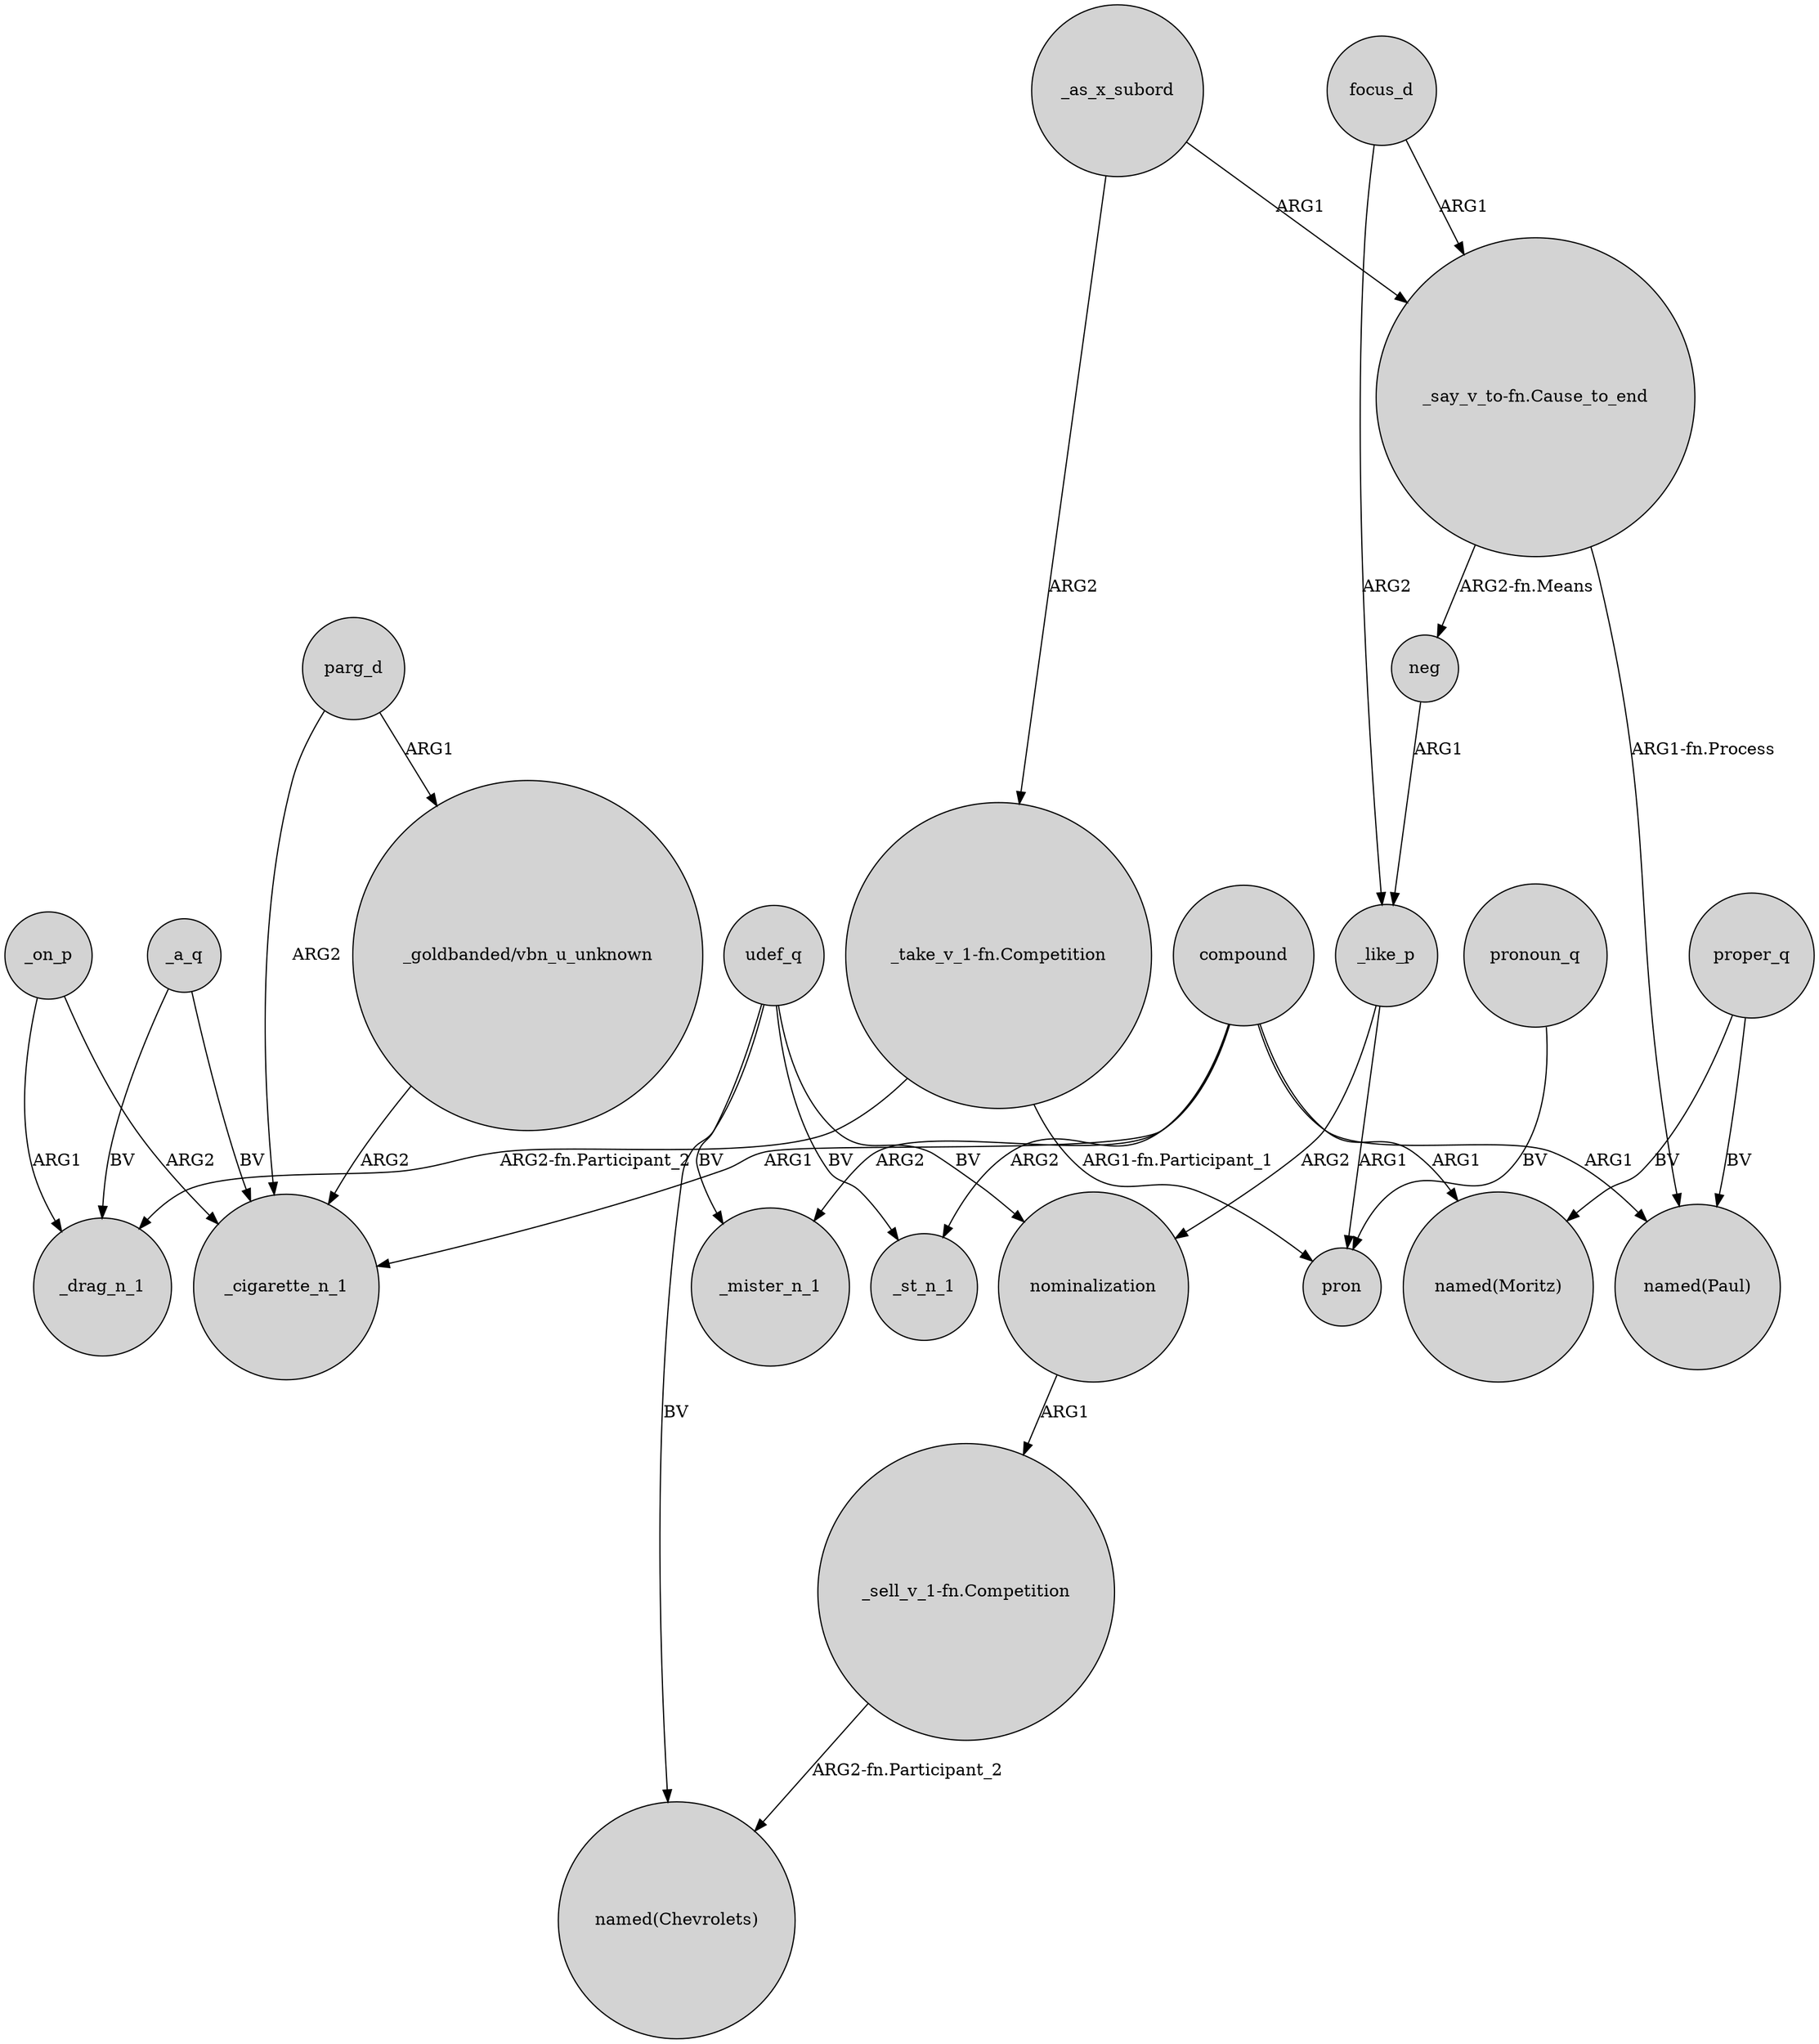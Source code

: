 digraph {
	node [shape=circle style=filled]
	udef_q -> _st_n_1 [label=BV]
	focus_d -> _like_p [label=ARG2]
	_on_p -> _cigarette_n_1 [label=ARG2]
	nominalization -> "_sell_v_1-fn.Competition" [label=ARG1]
	compound -> _mister_n_1 [label=ARG2]
	focus_d -> "_say_v_to-fn.Cause_to_end" [label=ARG1]
	_as_x_subord -> "_say_v_to-fn.Cause_to_end" [label=ARG1]
	udef_q -> nominalization [label=BV]
	_a_q -> _drag_n_1 [label=BV]
	_a_q -> _cigarette_n_1 [label=BV]
	_like_p -> nominalization [label=ARG2]
	udef_q -> _mister_n_1 [label=BV]
	_like_p -> pron [label=ARG1]
	neg -> _like_p [label=ARG1]
	parg_d -> _cigarette_n_1 [label=ARG2]
	_as_x_subord -> "_take_v_1-fn.Competition" [label=ARG2]
	_on_p -> _drag_n_1 [label=ARG1]
	"_say_v_to-fn.Cause_to_end" -> neg [label="ARG2-fn.Means"]
	pronoun_q -> pron [label=BV]
	compound -> "named(Paul)" [label=ARG1]
	proper_q -> "named(Paul)" [label=BV]
	compound -> _st_n_1 [label=ARG2]
	"_sell_v_1-fn.Competition" -> "named(Chevrolets)" [label="ARG2-fn.Participant_2"]
	"_take_v_1-fn.Competition" -> pron [label="ARG1-fn.Participant_1"]
	proper_q -> "named(Moritz)" [label=BV]
	parg_d -> "_goldbanded/vbn_u_unknown" [label=ARG1]
	compound -> "named(Moritz)" [label=ARG1]
	"_take_v_1-fn.Competition" -> _drag_n_1 [label="ARG2-fn.Participant_2"]
	udef_q -> "named(Chevrolets)" [label=BV]
	"_goldbanded/vbn_u_unknown" -> _cigarette_n_1 [label=ARG2]
	"_say_v_to-fn.Cause_to_end" -> "named(Paul)" [label="ARG1-fn.Process"]
	compound -> _cigarette_n_1 [label=ARG1]
}
